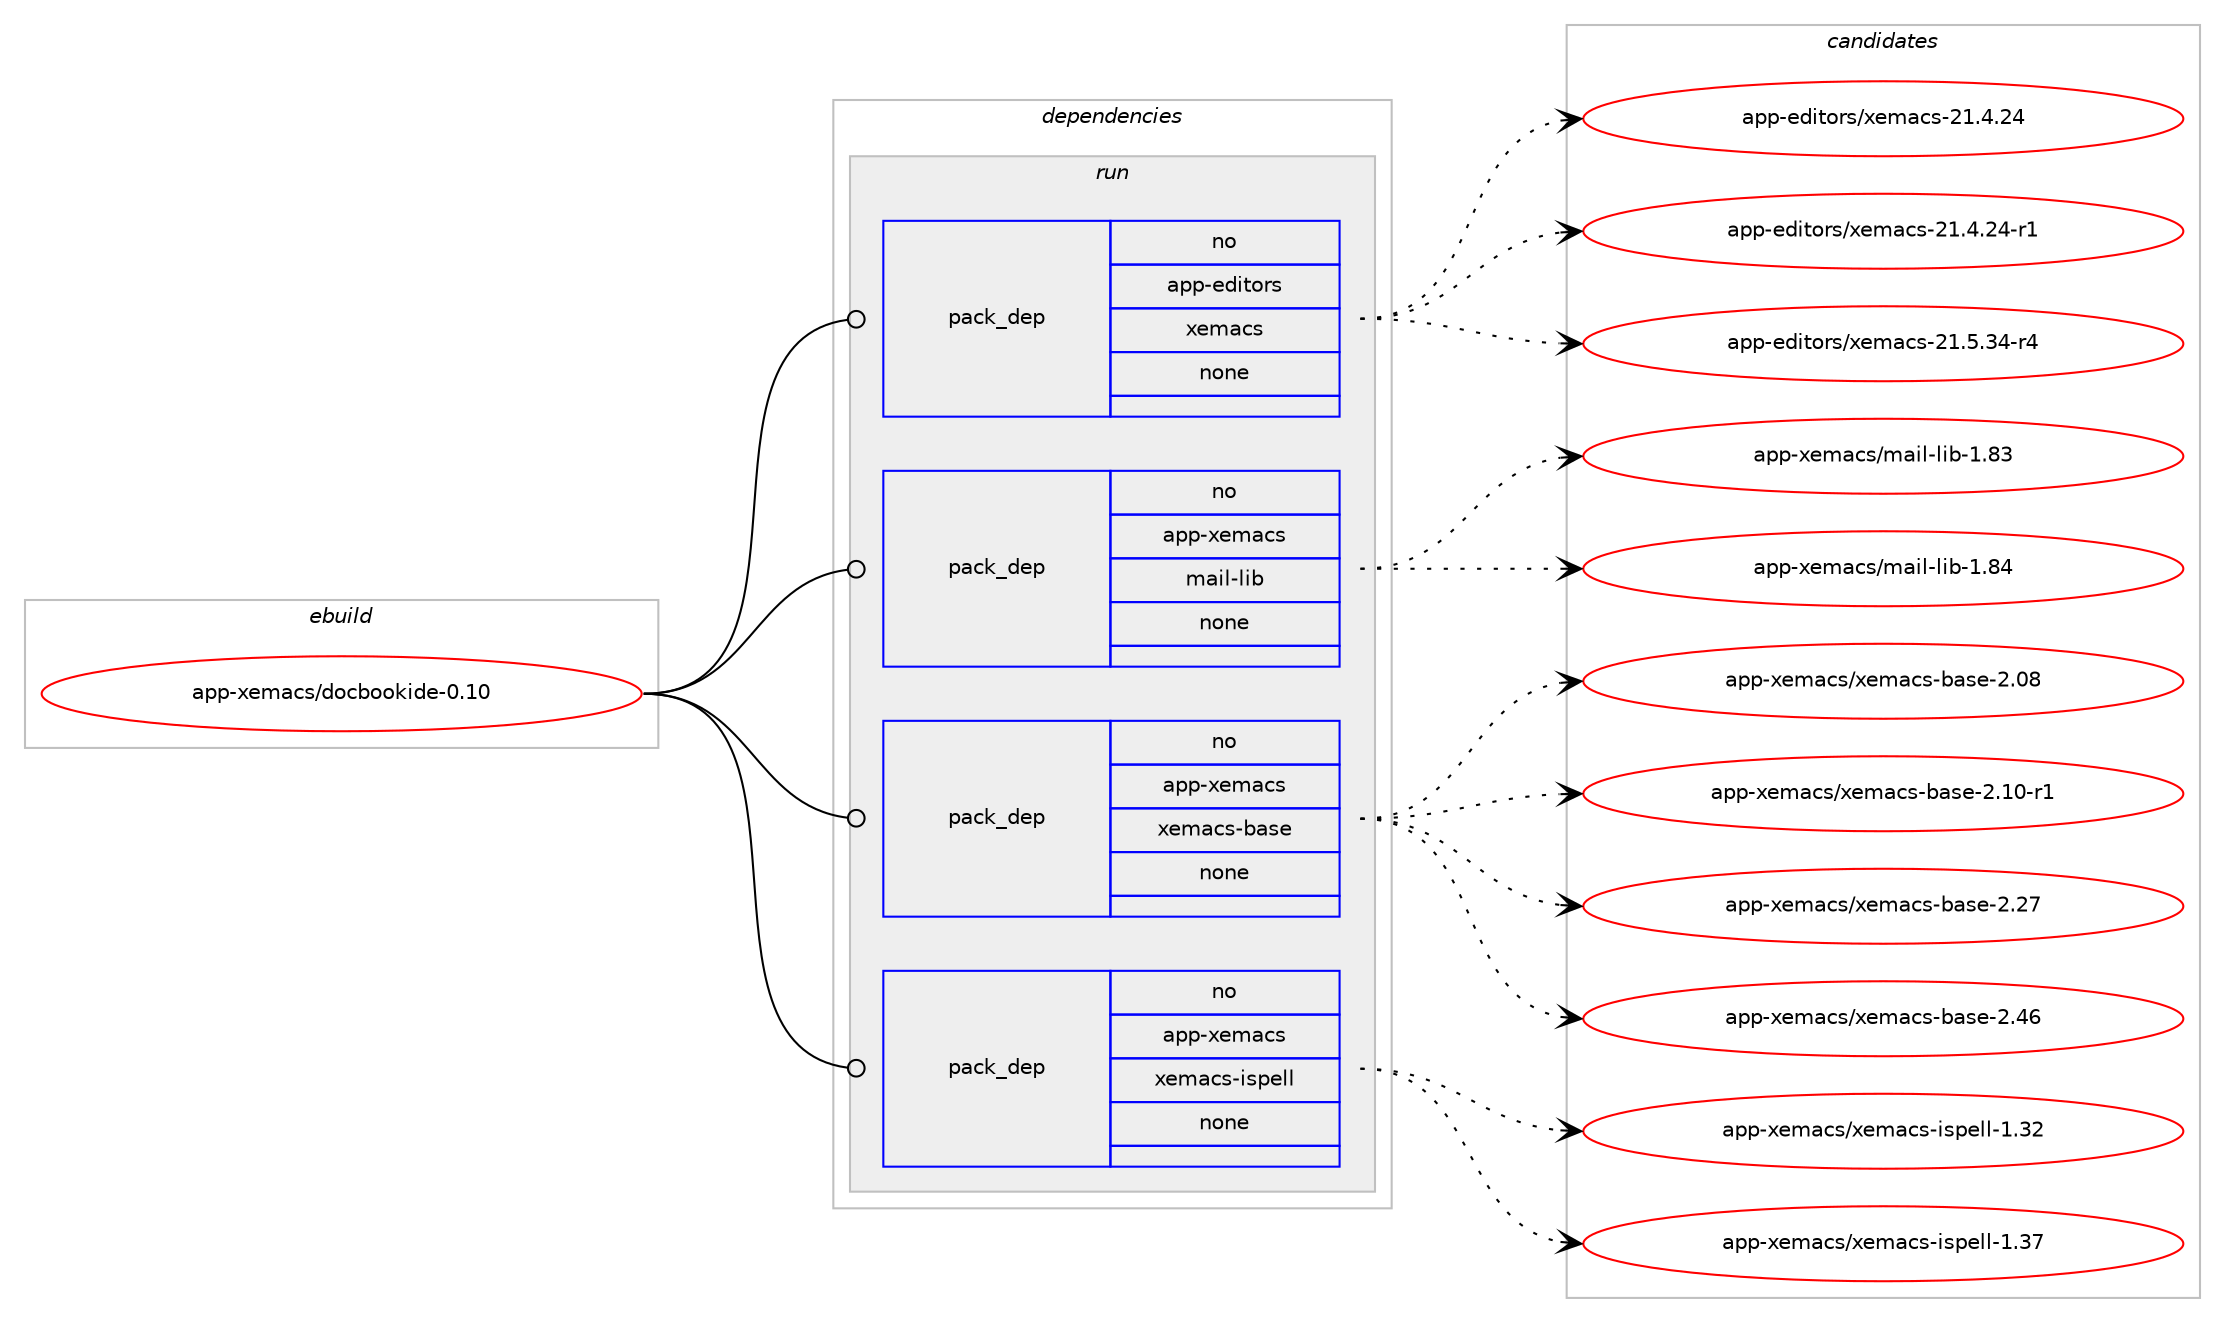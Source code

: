 digraph prolog {

# *************
# Graph options
# *************

newrank=true;
concentrate=true;
compound=true;
graph [rankdir=LR,fontname=Helvetica,fontsize=10,ranksep=1.5];#, ranksep=2.5, nodesep=0.2];
edge  [arrowhead=vee];
node  [fontname=Helvetica,fontsize=10];

# **********
# The ebuild
# **********

subgraph cluster_leftcol {
color=gray;
rank=same;
label=<<i>ebuild</i>>;
id [label="app-xemacs/docbookide-0.10", color=red, width=4, href="../app-xemacs/docbookide-0.10.svg"];
}

# ****************
# The dependencies
# ****************

subgraph cluster_midcol {
color=gray;
label=<<i>dependencies</i>>;
subgraph cluster_compile {
fillcolor="#eeeeee";
style=filled;
label=<<i>compile</i>>;
}
subgraph cluster_compileandrun {
fillcolor="#eeeeee";
style=filled;
label=<<i>compile and run</i>>;
}
subgraph cluster_run {
fillcolor="#eeeeee";
style=filled;
label=<<i>run</i>>;
subgraph pack382974 {
dependency514783 [label=<<TABLE BORDER="0" CELLBORDER="1" CELLSPACING="0" CELLPADDING="4" WIDTH="220"><TR><TD ROWSPAN="6" CELLPADDING="30">pack_dep</TD></TR><TR><TD WIDTH="110">no</TD></TR><TR><TD>app-editors</TD></TR><TR><TD>xemacs</TD></TR><TR><TD>none</TD></TR><TR><TD></TD></TR></TABLE>>, shape=none, color=blue];
}
id:e -> dependency514783:w [weight=20,style="solid",arrowhead="odot"];
subgraph pack382975 {
dependency514784 [label=<<TABLE BORDER="0" CELLBORDER="1" CELLSPACING="0" CELLPADDING="4" WIDTH="220"><TR><TD ROWSPAN="6" CELLPADDING="30">pack_dep</TD></TR><TR><TD WIDTH="110">no</TD></TR><TR><TD>app-xemacs</TD></TR><TR><TD>mail-lib</TD></TR><TR><TD>none</TD></TR><TR><TD></TD></TR></TABLE>>, shape=none, color=blue];
}
id:e -> dependency514784:w [weight=20,style="solid",arrowhead="odot"];
subgraph pack382976 {
dependency514785 [label=<<TABLE BORDER="0" CELLBORDER="1" CELLSPACING="0" CELLPADDING="4" WIDTH="220"><TR><TD ROWSPAN="6" CELLPADDING="30">pack_dep</TD></TR><TR><TD WIDTH="110">no</TD></TR><TR><TD>app-xemacs</TD></TR><TR><TD>xemacs-base</TD></TR><TR><TD>none</TD></TR><TR><TD></TD></TR></TABLE>>, shape=none, color=blue];
}
id:e -> dependency514785:w [weight=20,style="solid",arrowhead="odot"];
subgraph pack382977 {
dependency514786 [label=<<TABLE BORDER="0" CELLBORDER="1" CELLSPACING="0" CELLPADDING="4" WIDTH="220"><TR><TD ROWSPAN="6" CELLPADDING="30">pack_dep</TD></TR><TR><TD WIDTH="110">no</TD></TR><TR><TD>app-xemacs</TD></TR><TR><TD>xemacs-ispell</TD></TR><TR><TD>none</TD></TR><TR><TD></TD></TR></TABLE>>, shape=none, color=blue];
}
id:e -> dependency514786:w [weight=20,style="solid",arrowhead="odot"];
}
}

# **************
# The candidates
# **************

subgraph cluster_choices {
rank=same;
color=gray;
label=<<i>candidates</i>>;

subgraph choice382974 {
color=black;
nodesep=1;
choice97112112451011001051161111141154712010110997991154550494652465052 [label="app-editors/xemacs-21.4.24", color=red, width=4,href="../app-editors/xemacs-21.4.24.svg"];
choice971121124510110010511611111411547120101109979911545504946524650524511449 [label="app-editors/xemacs-21.4.24-r1", color=red, width=4,href="../app-editors/xemacs-21.4.24-r1.svg"];
choice971121124510110010511611111411547120101109979911545504946534651524511452 [label="app-editors/xemacs-21.5.34-r4", color=red, width=4,href="../app-editors/xemacs-21.5.34-r4.svg"];
dependency514783:e -> choice97112112451011001051161111141154712010110997991154550494652465052:w [style=dotted,weight="100"];
dependency514783:e -> choice971121124510110010511611111411547120101109979911545504946524650524511449:w [style=dotted,weight="100"];
dependency514783:e -> choice971121124510110010511611111411547120101109979911545504946534651524511452:w [style=dotted,weight="100"];
}
subgraph choice382975 {
color=black;
nodesep=1;
choice97112112451201011099799115471099710510845108105984549465651 [label="app-xemacs/mail-lib-1.83", color=red, width=4,href="../app-xemacs/mail-lib-1.83.svg"];
choice97112112451201011099799115471099710510845108105984549465652 [label="app-xemacs/mail-lib-1.84", color=red, width=4,href="../app-xemacs/mail-lib-1.84.svg"];
dependency514784:e -> choice97112112451201011099799115471099710510845108105984549465651:w [style=dotted,weight="100"];
dependency514784:e -> choice97112112451201011099799115471099710510845108105984549465652:w [style=dotted,weight="100"];
}
subgraph choice382976 {
color=black;
nodesep=1;
choice971121124512010110997991154712010110997991154598971151014550464856 [label="app-xemacs/xemacs-base-2.08", color=red, width=4,href="../app-xemacs/xemacs-base-2.08.svg"];
choice9711211245120101109979911547120101109979911545989711510145504649484511449 [label="app-xemacs/xemacs-base-2.10-r1", color=red, width=4,href="../app-xemacs/xemacs-base-2.10-r1.svg"];
choice971121124512010110997991154712010110997991154598971151014550465055 [label="app-xemacs/xemacs-base-2.27", color=red, width=4,href="../app-xemacs/xemacs-base-2.27.svg"];
choice971121124512010110997991154712010110997991154598971151014550465254 [label="app-xemacs/xemacs-base-2.46", color=red, width=4,href="../app-xemacs/xemacs-base-2.46.svg"];
dependency514785:e -> choice971121124512010110997991154712010110997991154598971151014550464856:w [style=dotted,weight="100"];
dependency514785:e -> choice9711211245120101109979911547120101109979911545989711510145504649484511449:w [style=dotted,weight="100"];
dependency514785:e -> choice971121124512010110997991154712010110997991154598971151014550465055:w [style=dotted,weight="100"];
dependency514785:e -> choice971121124512010110997991154712010110997991154598971151014550465254:w [style=dotted,weight="100"];
}
subgraph choice382977 {
color=black;
nodesep=1;
choice97112112451201011099799115471201011099799115451051151121011081084549465150 [label="app-xemacs/xemacs-ispell-1.32", color=red, width=4,href="../app-xemacs/xemacs-ispell-1.32.svg"];
choice97112112451201011099799115471201011099799115451051151121011081084549465155 [label="app-xemacs/xemacs-ispell-1.37", color=red, width=4,href="../app-xemacs/xemacs-ispell-1.37.svg"];
dependency514786:e -> choice97112112451201011099799115471201011099799115451051151121011081084549465150:w [style=dotted,weight="100"];
dependency514786:e -> choice97112112451201011099799115471201011099799115451051151121011081084549465155:w [style=dotted,weight="100"];
}
}

}

